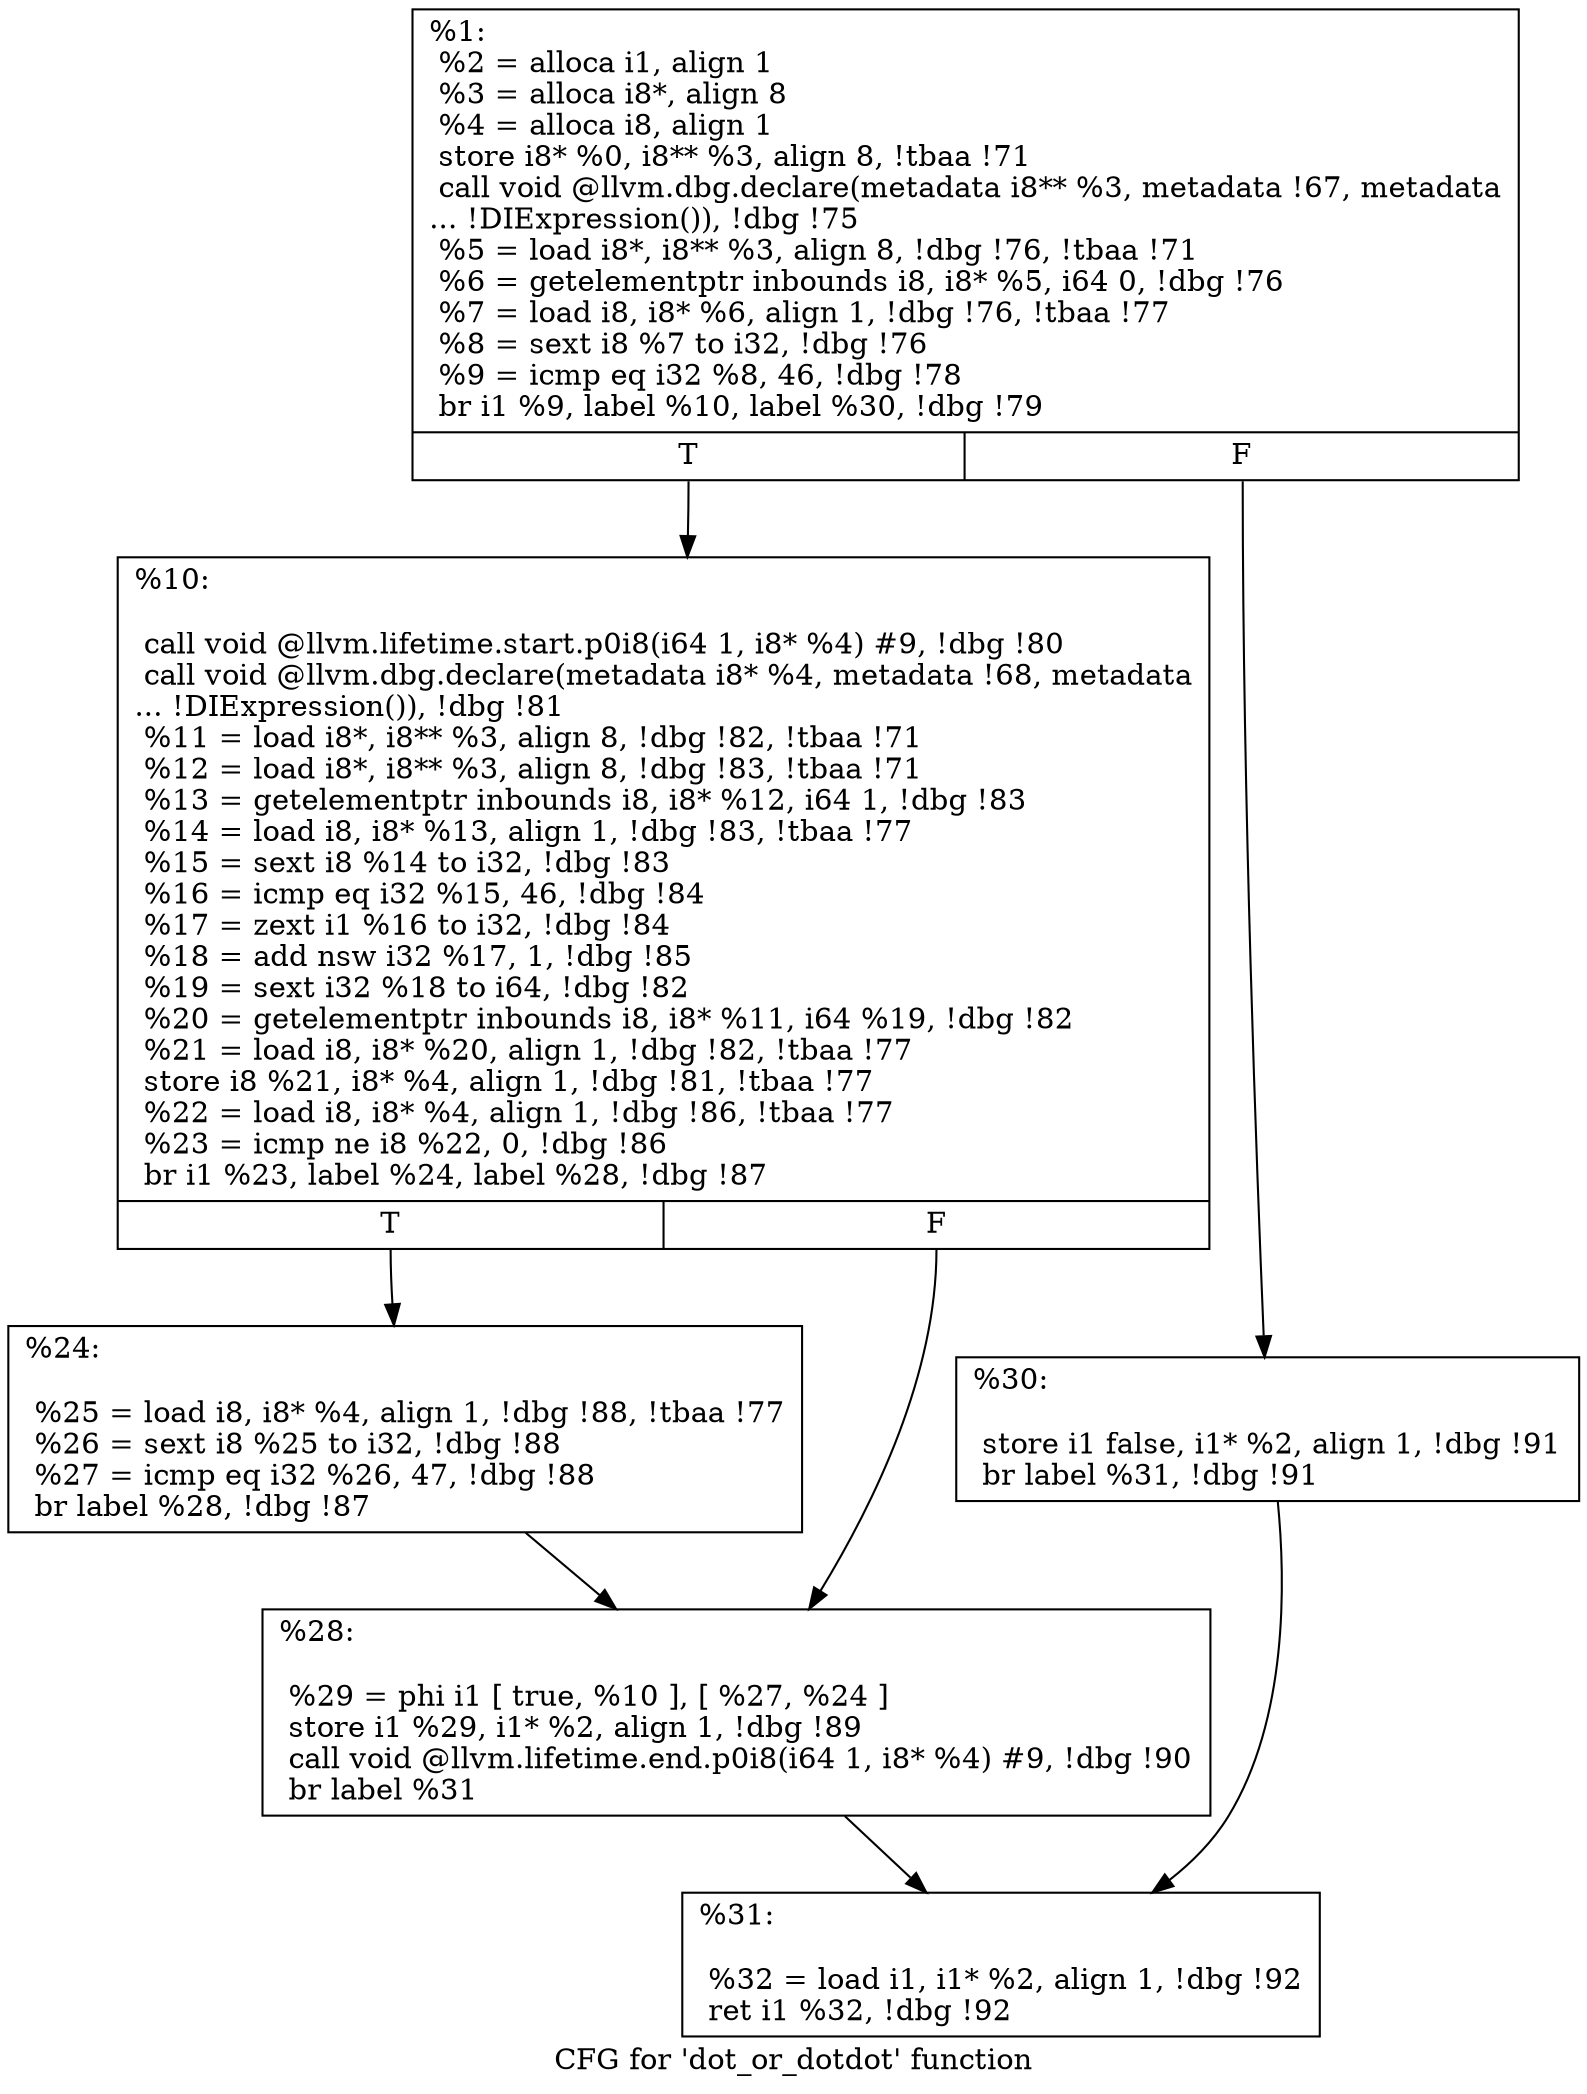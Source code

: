 digraph "CFG for 'dot_or_dotdot' function" {
	label="CFG for 'dot_or_dotdot' function";

	Node0x1fd0a10 [shape=record,label="{%1:\l  %2 = alloca i1, align 1\l  %3 = alloca i8*, align 8\l  %4 = alloca i8, align 1\l  store i8* %0, i8** %3, align 8, !tbaa !71\l  call void @llvm.dbg.declare(metadata i8** %3, metadata !67, metadata\l... !DIExpression()), !dbg !75\l  %5 = load i8*, i8** %3, align 8, !dbg !76, !tbaa !71\l  %6 = getelementptr inbounds i8, i8* %5, i64 0, !dbg !76\l  %7 = load i8, i8* %6, align 1, !dbg !76, !tbaa !77\l  %8 = sext i8 %7 to i32, !dbg !76\l  %9 = icmp eq i32 %8, 46, !dbg !78\l  br i1 %9, label %10, label %30, !dbg !79\l|{<s0>T|<s1>F}}"];
	Node0x1fd0a10:s0 -> Node0x1fd1b30;
	Node0x1fd0a10:s1 -> Node0x1fd1c20;
	Node0x1fd1b30 [shape=record,label="{%10:\l\l  call void @llvm.lifetime.start.p0i8(i64 1, i8* %4) #9, !dbg !80\l  call void @llvm.dbg.declare(metadata i8* %4, metadata !68, metadata\l... !DIExpression()), !dbg !81\l  %11 = load i8*, i8** %3, align 8, !dbg !82, !tbaa !71\l  %12 = load i8*, i8** %3, align 8, !dbg !83, !tbaa !71\l  %13 = getelementptr inbounds i8, i8* %12, i64 1, !dbg !83\l  %14 = load i8, i8* %13, align 1, !dbg !83, !tbaa !77\l  %15 = sext i8 %14 to i32, !dbg !83\l  %16 = icmp eq i32 %15, 46, !dbg !84\l  %17 = zext i1 %16 to i32, !dbg !84\l  %18 = add nsw i32 %17, 1, !dbg !85\l  %19 = sext i32 %18 to i64, !dbg !82\l  %20 = getelementptr inbounds i8, i8* %11, i64 %19, !dbg !82\l  %21 = load i8, i8* %20, align 1, !dbg !82, !tbaa !77\l  store i8 %21, i8* %4, align 1, !dbg !81, !tbaa !77\l  %22 = load i8, i8* %4, align 1, !dbg !86, !tbaa !77\l  %23 = icmp ne i8 %22, 0, !dbg !86\l  br i1 %23, label %24, label %28, !dbg !87\l|{<s0>T|<s1>F}}"];
	Node0x1fd1b30:s0 -> Node0x1fd1b80;
	Node0x1fd1b30:s1 -> Node0x1fd1bd0;
	Node0x1fd1b80 [shape=record,label="{%24:\l\l  %25 = load i8, i8* %4, align 1, !dbg !88, !tbaa !77\l  %26 = sext i8 %25 to i32, !dbg !88\l  %27 = icmp eq i32 %26, 47, !dbg !88\l  br label %28, !dbg !87\l}"];
	Node0x1fd1b80 -> Node0x1fd1bd0;
	Node0x1fd1bd0 [shape=record,label="{%28:\l\l  %29 = phi i1 [ true, %10 ], [ %27, %24 ]\l  store i1 %29, i1* %2, align 1, !dbg !89\l  call void @llvm.lifetime.end.p0i8(i64 1, i8* %4) #9, !dbg !90\l  br label %31\l}"];
	Node0x1fd1bd0 -> Node0x1fd1c70;
	Node0x1fd1c20 [shape=record,label="{%30:\l\l  store i1 false, i1* %2, align 1, !dbg !91\l  br label %31, !dbg !91\l}"];
	Node0x1fd1c20 -> Node0x1fd1c70;
	Node0x1fd1c70 [shape=record,label="{%31:\l\l  %32 = load i1, i1* %2, align 1, !dbg !92\l  ret i1 %32, !dbg !92\l}"];
}
